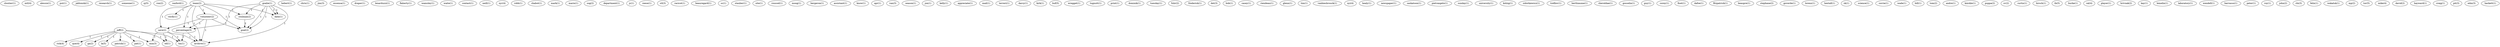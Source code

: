 digraph G {
  cloutier [ label="cloutier(1)" ];
  mtl [ label="mtl(4)" ];
  alessio [ label="alessio(1)" ];
  put [ label="put(1)" ];
  jablonski [ label="jablonski(1)" ];
  research [ label="research(1)" ];
  someone [ label="someone(1)" ];
  sj [ label="sj(5)" ];
  ron [ label="ron(2)" ];
  ranford [ label="ranford(1)" ];
  jeff [ label="jeff(2)" ];
  patrick [ label="patrick(1)" ];
  pat [ label="pat(1)" ];
  rick [ label="rick(4)" ];
  que [ label="que(4)" ];
  ga [ label="ga(2)" ];
  la [ label="la(5)" ];
  min [ label="min(3)" ];
  ed [ label="ed(1)" ];
  tm [ label="tm(1)" ];
  hebert [ label="hebert(1)" ];
  chris [ label="chris(1)" ];
  jim [ label="jim(3)" ];
  essensa [ label="essensa(1)" ];
  draper [ label="draper(1)" ];
  lenarduzzi [ label="lenarduzzi(1)" ];
  flaherty [ label="flaherty(1)" ];
  wamsley [ label="wamsley(1)" ];
  waite [ label="waite(1)" ];
  contact [ label="contact(1)" ];
  neill [ label="neill(1)" ];
  nyr [ label="nyr(4)" ];
  robb [ label="robb(1)" ];
  chabot [ label="chabot(1)" ];
  mark [ label="mark(1)" ];
  mario [ label="mario(1)" ];
  sog [ label="sog(2)" ];
  department [ label="department(1)" ];
  jc [ label="jc(1)" ];
  reese [ label="reese(1)" ];
  stl [ label="stl(3)" ];
  racicot [ label="racicot(1)" ];
  beauregard [ label="beauregard(1)" ];
  sc [ label="sc(1)" ];
  stauber [ label="stauber(1)" ];
  site [ label="site(1)" ];
  roussel [ label="roussel(1)" ];
  moog [ label="moog(1)" ];
  bergeron [ label="bergeron(1)" ];
  assistant [ label="assistant(1)" ];
  know [ label="know(1)" ];
  apr [ label="apr(1)" ];
  van [ label="van(3)" ];
  season [ label="season(1)" ];
  jon [ label="jon(1)" ];
  kelly [ label="kelly(1)" ];
  appreciate [ label="appreciate(1)" ];
  mail [ label="mail(1)" ];
  terreri [ label="terreri(1)" ];
  darcy [ label="darcy(1)" ];
  team [ label="team(2)" ];
  verify [ label="verify(1)" ];
  volunteer [ label="volunteer(2)" ];
  save [ label="save(2)" ];
  percentage [ label="percentage(3)" ];
  archive [ label="archive(1)" ];
  coulman [ label="coulman(2)" ];
  date [ label="date(1)" ];
  goal [ label="goal(2)" ];
  kirk [ label="kirk(1)" ];
  buf [ label="buf(5)" ];
  wregget [ label="wregget(1)" ];
  tugnutt [ label="tugnutt(1)" ];
  print [ label="print(1)" ];
  dominik [ label="dominik(1)" ];
  tuesday [ label="tuesday(1)" ];
  fuhr [ label="fuhr(2)" ];
  frederick [ label="frederick(1)" ];
  det [ label="det(3)" ];
  bob [ label="bob(1)" ];
  casey [ label="casey(1)" ];
  riendeau [ label="riendeau(1)" ];
  glenn [ label="glenn(1)" ];
  tim [ label="tim(1)" ];
  vanbiesbrouck [ label="vanbiesbrouck(1)" ];
  nyi [ label="nyi(4)" ];
  healy [ label="healy(1)" ];
  newspaper [ label="newspaper(1)" ];
  goalie [ label="goalie(1)" ];
  saskatoon [ label="saskatoon(1)" ];
  pietrangelo [ label="pietrangelo(1)" ];
  sunday [ label="sunday(1)" ];
  university [ label="university(1)" ];
  kolzig [ label="kolzig(1)" ];
  sidorkiewicz [ label="sidorkiewicz(1)" ];
  trefilov [ label="trefilov(1)" ];
  berthiaume [ label="berthiaume(1)" ];
  cheveldae [ label="cheveldae(1)" ];
  gosselin [ label="gosselin(1)" ];
  guy [ label="guy(1)" ];
  corey [ label="corey(1)" ];
  fiset [ label="fiset(1)" ];
  dafoe [ label="dafoe(1)" ];
  fitzpatrick [ label="fitzpatrick(1)" ];
  beaupre [ label="beaupre(1)" ];
  stephane [ label="stephane(2)" ];
  goverde [ label="goverde(1)" ];
  lorenz [ label="lorenz(1)" ];
  hextall [ label="hextall(1)" ];
  sk [ label="sk(1)" ];
  science [ label="science(1)" ];
  corrie [ label="corrie(1)" ];
  wade [ label="wade(1)" ];
  bill [ label="bill(1)" ];
  tom [ label="tom(2)" ];
  andre [ label="andre(1)" ];
  knickle [ label="knickle(1)" ];
  puppa [ label="puppa(2)" ];
  sv [ label="sv(2)" ];
  curtis [ label="curtis(1)" ];
  hirsch [ label="hirsch(1)" ];
  tb [ label="tb(5)" ];
  burke [ label="burke(1)" ];
  cal [ label="cal(4)" ];
  player [ label="player(1)" ];
  hrivnak [ label="hrivnak(2)" ];
  kay [ label="kay(1)" ];
  lemelin [ label="lemelin(1)" ];
  laboratory [ label="laboratory(1)" ];
  wendell [ label="wendell(1)" ];
  barrasso [ label="barrasso(1)" ];
  goalie [ label="goalie(1)" ];
  peter [ label="peter(1)" ];
  roy [ label="roy(1)" ];
  john [ label="john(2)" ];
  chi [ label="chi(3)" ];
  felix [ label="felix(1)" ];
  wakaluk [ label="wakaluk(1)" ];
  mp [ label="mp(2)" ];
  tor [ label="tor(5)" ];
  mike [ label="mike(4)" ];
  david [ label="david(2)" ];
  hayward [ label="hayward(1)" ];
  craig [ label="craig(1)" ];
  pit [ label="pit(3)" ];
  edm [ label="edm(3)" ];
  hackett [ label="hackett(1)" ];
  jeff -> patrick [ label="1" ];
  jeff -> pat [ label="1" ];
  jeff -> rick [ label="1" ];
  jeff -> que [ label="1" ];
  jeff -> ga [ label="1" ];
  jeff -> la [ label="1" ];
  jeff -> min [ label="1" ];
  jeff -> ed [ label="1" ];
  jeff -> tm [ label="1" ];
  team -> verify [ label="1" ];
  team -> volunteer [ label="1" ];
  team -> save [ label="1" ];
  team -> percentage [ label="1" ];
  team -> archive [ label="1" ];
  team -> coulman [ label="1" ];
  team -> date [ label="1" ];
  team -> goal [ label="1" ];
  volunteer -> save [ label="1" ];
  volunteer -> percentage [ label="1" ];
  volunteer -> archive [ label="1" ];
  volunteer -> goal [ label="1" ];
  save -> min [ label="1" ];
  save -> ed [ label="1" ];
  save -> archive [ label="1" ];
  save -> tm [ label="1" ];
  goalie -> percentage [ label="1" ];
  goalie -> archive [ label="1" ];
  goalie -> coulman [ label="1" ];
  goalie -> date [ label="1" ];
  goalie -> goal [ label="1" ];
  percentage -> archive [ label="1" ];
  percentage -> tm [ label="1" ];
  coulman -> goal [ label="2" ];
  goalie -> date [ label="1" ];
  goalie -> goal [ label="1" ];
}
